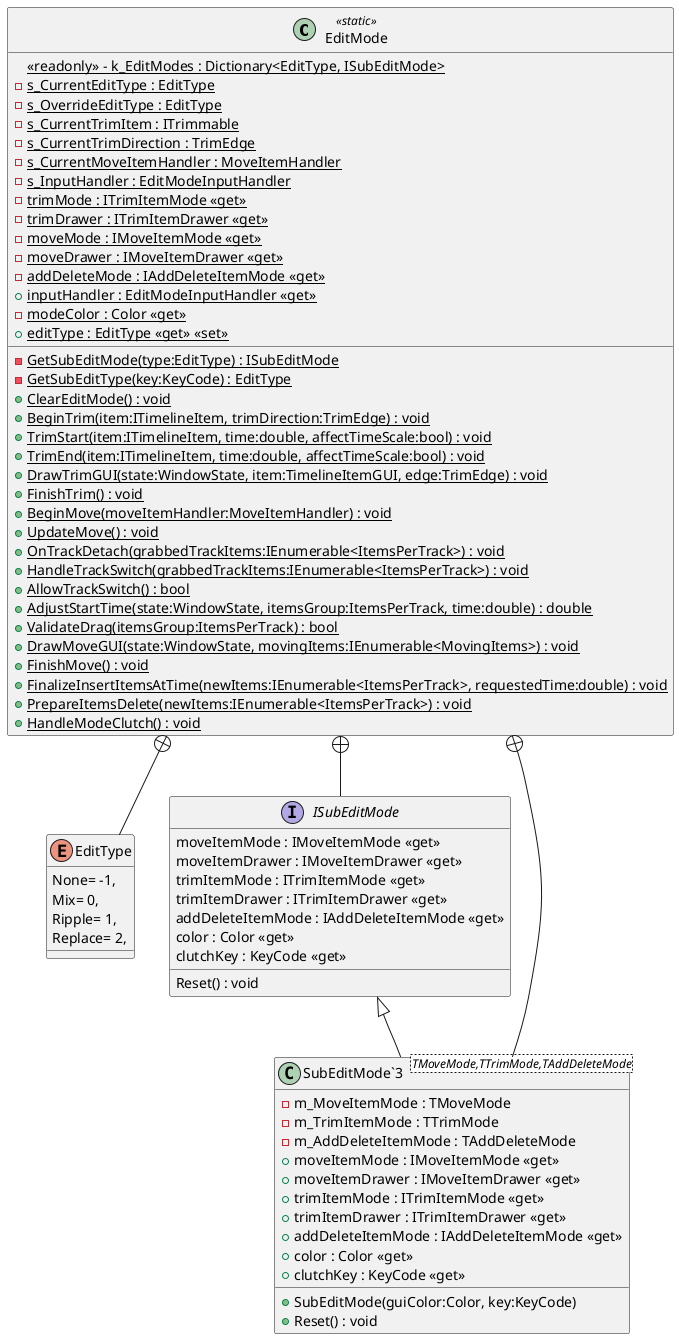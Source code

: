 @startuml
class EditMode <<static>> {
    {static} <<readonly>> - k_EditModes : Dictionary<EditType, ISubEditMode>
    {static} - s_CurrentEditType : EditType
    {static} - s_OverrideEditType : EditType
    {static} - s_CurrentTrimItem : ITrimmable
    {static} - s_CurrentTrimDirection : TrimEdge
    {static} - s_CurrentMoveItemHandler : MoveItemHandler
    {static} - s_InputHandler : EditModeInputHandler
    {static} - trimMode : ITrimItemMode <<get>>
    {static} - trimDrawer : ITrimItemDrawer <<get>>
    {static} - moveMode : IMoveItemMode <<get>>
    {static} - moveDrawer : IMoveItemDrawer <<get>>
    {static} - addDeleteMode : IAddDeleteItemMode <<get>>
    + {static} inputHandler : EditModeInputHandler <<get>>
    {static} - modeColor : Color <<get>>
    + {static} editType : EditType <<get>> <<set>>
    {static} - GetSubEditMode(type:EditType) : ISubEditMode
    {static} - GetSubEditType(key:KeyCode) : EditType
    + {static} ClearEditMode() : void
    + {static} BeginTrim(item:ITimelineItem, trimDirection:TrimEdge) : void
    + {static} TrimStart(item:ITimelineItem, time:double, affectTimeScale:bool) : void
    + {static} TrimEnd(item:ITimelineItem, time:double, affectTimeScale:bool) : void
    + {static} DrawTrimGUI(state:WindowState, item:TimelineItemGUI, edge:TrimEdge) : void
    + {static} FinishTrim() : void
    + {static} BeginMove(moveItemHandler:MoveItemHandler) : void
    + {static} UpdateMove() : void
    + {static} OnTrackDetach(grabbedTrackItems:IEnumerable<ItemsPerTrack>) : void
    + {static} HandleTrackSwitch(grabbedTrackItems:IEnumerable<ItemsPerTrack>) : void
    + {static} AllowTrackSwitch() : bool
    + {static} AdjustStartTime(state:WindowState, itemsGroup:ItemsPerTrack, time:double) : double
    + {static} ValidateDrag(itemsGroup:ItemsPerTrack) : bool
    + {static} DrawMoveGUI(state:WindowState, movingItems:IEnumerable<MovingItems>) : void
    + {static} FinishMove() : void
    + {static} FinalizeInsertItemsAtTime(newItems:IEnumerable<ItemsPerTrack>, requestedTime:double) : void
    + {static} PrepareItemsDelete(newItems:IEnumerable<ItemsPerTrack>) : void
    + {static} HandleModeClutch() : void
}
enum EditType {
    None= -1,
    Mix= 0,
    Ripple= 1,
    Replace= 2,
}
interface ISubEditMode {
    moveItemMode : IMoveItemMode <<get>>
    moveItemDrawer : IMoveItemDrawer <<get>>
    trimItemMode : ITrimItemMode <<get>>
    trimItemDrawer : ITrimItemDrawer <<get>>
    addDeleteItemMode : IAddDeleteItemMode <<get>>
    color : Color <<get>>
    clutchKey : KeyCode <<get>>
    Reset() : void
}
class "SubEditMode`3"<TMoveMode,TTrimMode,TAddDeleteMode> {
    + SubEditMode(guiColor:Color, key:KeyCode)
    + Reset() : void
    - m_MoveItemMode : TMoveMode
    - m_TrimItemMode : TTrimMode
    - m_AddDeleteItemMode : TAddDeleteMode
    + moveItemMode : IMoveItemMode <<get>>
    + moveItemDrawer : IMoveItemDrawer <<get>>
    + trimItemMode : ITrimItemMode <<get>>
    + trimItemDrawer : ITrimItemDrawer <<get>>
    + addDeleteItemMode : IAddDeleteItemMode <<get>>
    + color : Color <<get>>
    + clutchKey : KeyCode <<get>>
}
EditMode +-- EditType
EditMode +-- ISubEditMode
EditMode +-- "SubEditMode`3"
ISubEditMode <|-- "SubEditMode`3"
@enduml
